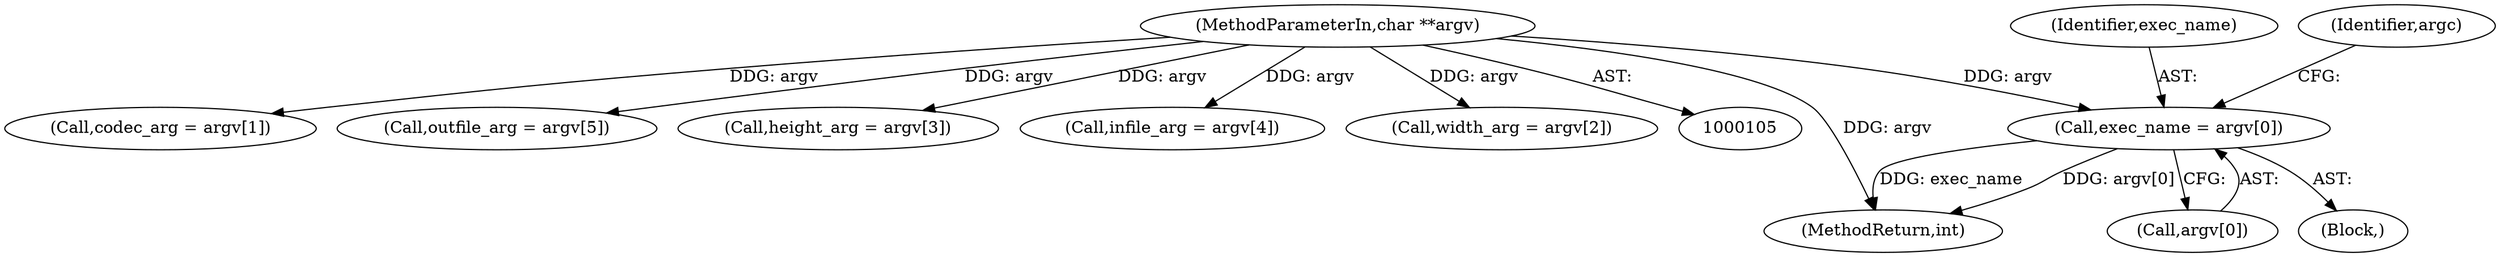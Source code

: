 digraph "0_Android_5a9753fca56f0eeb9f61e342b2fccffc364f9426_18@array" {
"1000157" [label="(Call,exec_name = argv[0])"];
"1000107" [label="(MethodParameterIn,char **argv)"];
"1000327" [label="(MethodReturn,int)"];
"1000157" [label="(Call,exec_name = argv[0])"];
"1000132" [label="(Call,codec_arg = argv[1])"];
"1000107" [label="(MethodParameterIn,char **argv)"];
"1000159" [label="(Call,argv[0])"];
"1000152" [label="(Call,outfile_arg = argv[5])"];
"1000158" [label="(Identifier,exec_name)"];
"1000142" [label="(Call,height_arg = argv[3])"];
"1000164" [label="(Identifier,argc)"];
"1000108" [label="(Block,)"];
"1000147" [label="(Call,infile_arg = argv[4])"];
"1000137" [label="(Call,width_arg = argv[2])"];
"1000157" -> "1000108"  [label="AST: "];
"1000157" -> "1000159"  [label="CFG: "];
"1000158" -> "1000157"  [label="AST: "];
"1000159" -> "1000157"  [label="AST: "];
"1000164" -> "1000157"  [label="CFG: "];
"1000157" -> "1000327"  [label="DDG: argv[0]"];
"1000157" -> "1000327"  [label="DDG: exec_name"];
"1000107" -> "1000157"  [label="DDG: argv"];
"1000107" -> "1000105"  [label="AST: "];
"1000107" -> "1000327"  [label="DDG: argv"];
"1000107" -> "1000132"  [label="DDG: argv"];
"1000107" -> "1000137"  [label="DDG: argv"];
"1000107" -> "1000142"  [label="DDG: argv"];
"1000107" -> "1000147"  [label="DDG: argv"];
"1000107" -> "1000152"  [label="DDG: argv"];
}
